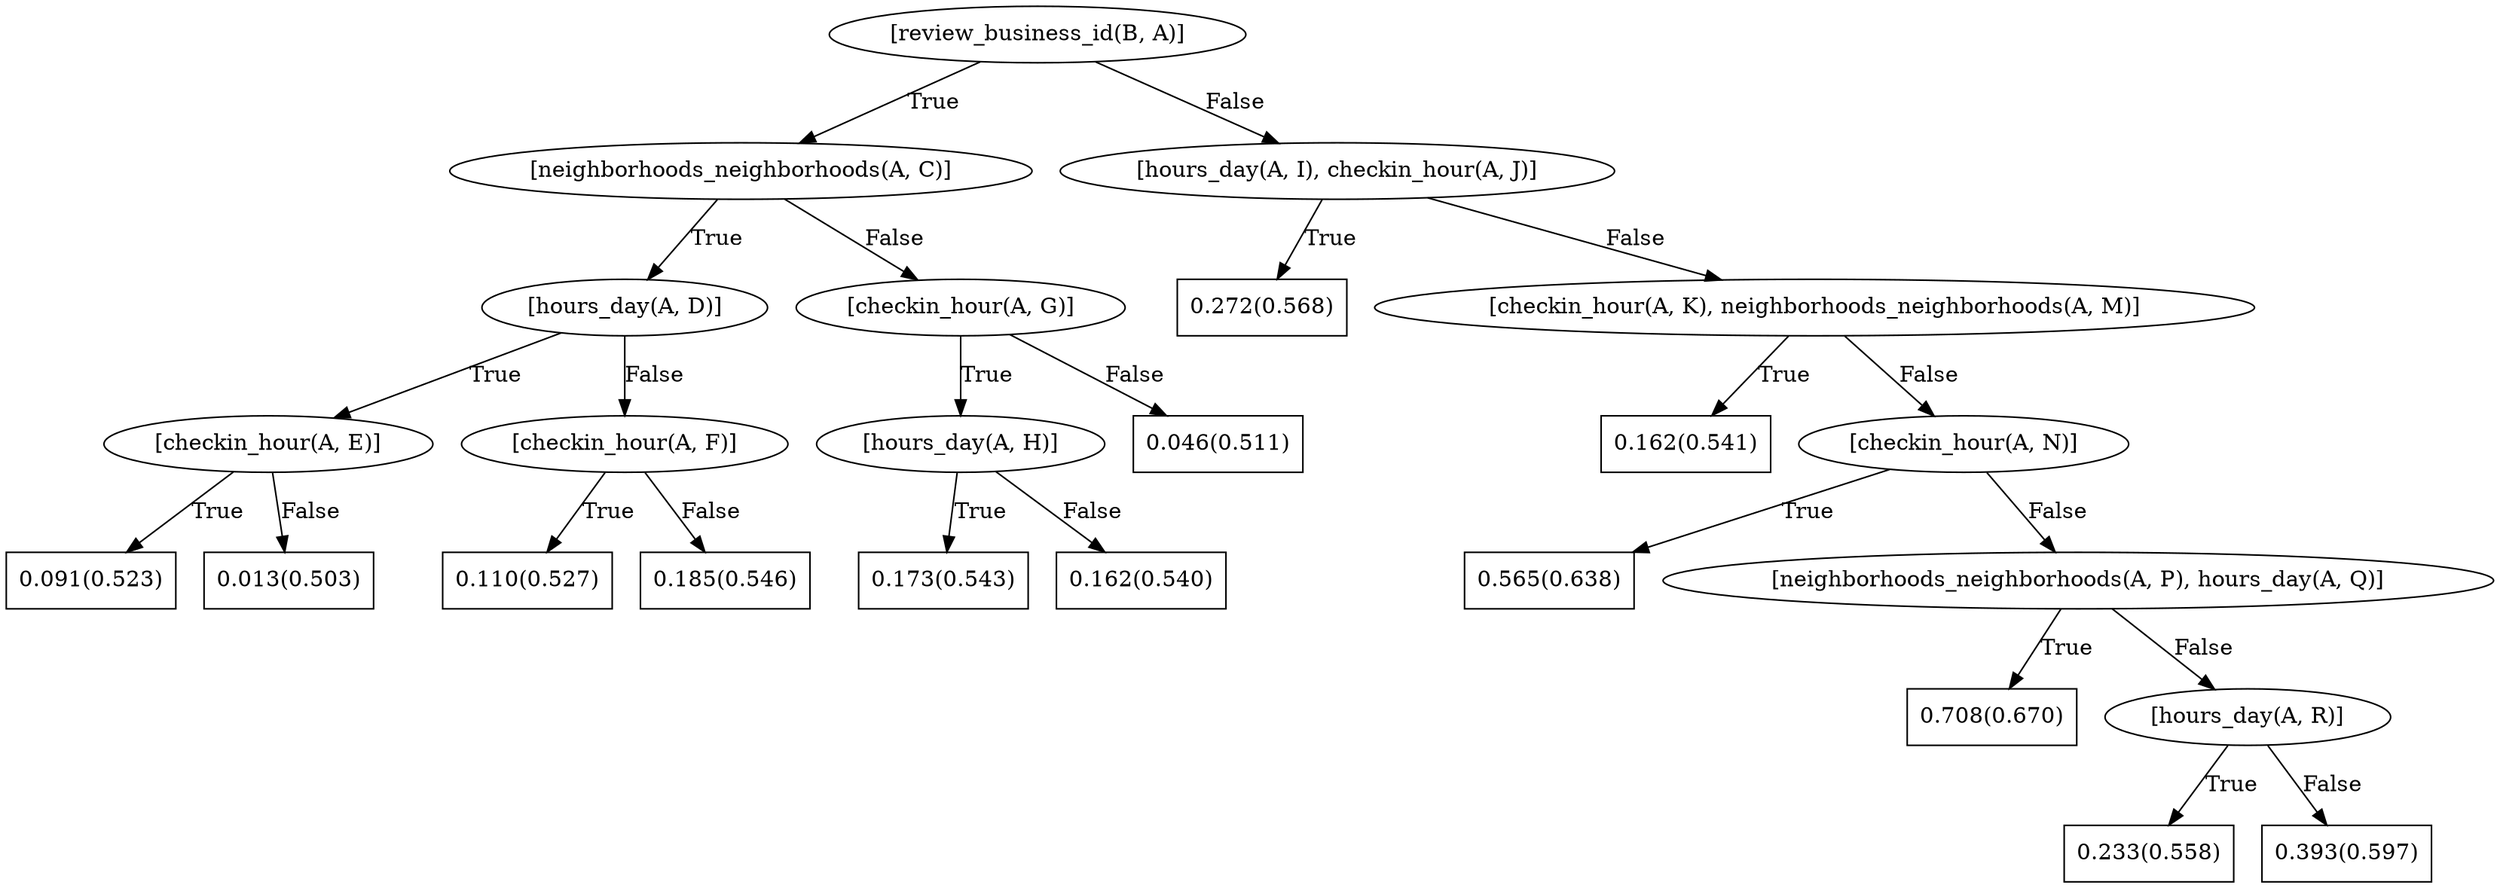 digraph G{ 
1[label = "[review_business_id(B, A)]"];
1 -> 2[label="True"];
1 -> 3[label="False"];
2[label = "[neighborhoods_neighborhoods(A, C)]"];
2 -> 4[label="True"];
2 -> 5[label="False"];
4[label = "[hours_day(A, D)]"];
4 -> 6[label="True"];
4 -> 7[label="False"];
6[label = "[checkin_hour(A, E)]"];
6 -> 8[label="True"];
6 -> 9[label="False"];
8[shape = box,label = "0.091(0.523)"];
9[shape = box,label = "0.013(0.503)"];
7[label = "[checkin_hour(A, F)]"];
7 -> 10[label="True"];
7 -> 11[label="False"];
10[shape = box,label = "0.110(0.527)"];
11[shape = box,label = "0.185(0.546)"];
5[label = "[checkin_hour(A, G)]"];
5 -> 12[label="True"];
5 -> 13[label="False"];
12[label = "[hours_day(A, H)]"];
12 -> 14[label="True"];
12 -> 15[label="False"];
14[shape = box,label = "0.173(0.543)"];
15[shape = box,label = "0.162(0.540)"];
13[shape = box,label = "0.046(0.511)"];
3[label = "[hours_day(A, I), checkin_hour(A, J)]"];
3 -> 16[label="True"];
3 -> 17[label="False"];
16[shape = box,label = "0.272(0.568)"];
17[label = "[checkin_hour(A, K), neighborhoods_neighborhoods(A, M)]"];
17 -> 18[label="True"];
17 -> 19[label="False"];
18[shape = box,label = "0.162(0.541)"];
19[label = "[checkin_hour(A, N)]"];
19 -> 20[label="True"];
19 -> 21[label="False"];
20[shape = box,label = "0.565(0.638)"];
21[label = "[neighborhoods_neighborhoods(A, P), hours_day(A, Q)]"];
21 -> 22[label="True"];
21 -> 23[label="False"];
22[shape = box,label = "0.708(0.670)"];
23[label = "[hours_day(A, R)]"];
23 -> 24[label="True"];
23 -> 25[label="False"];
24[shape = box,label = "0.233(0.558)"];
25[shape = box,label = "0.393(0.597)"];
}
